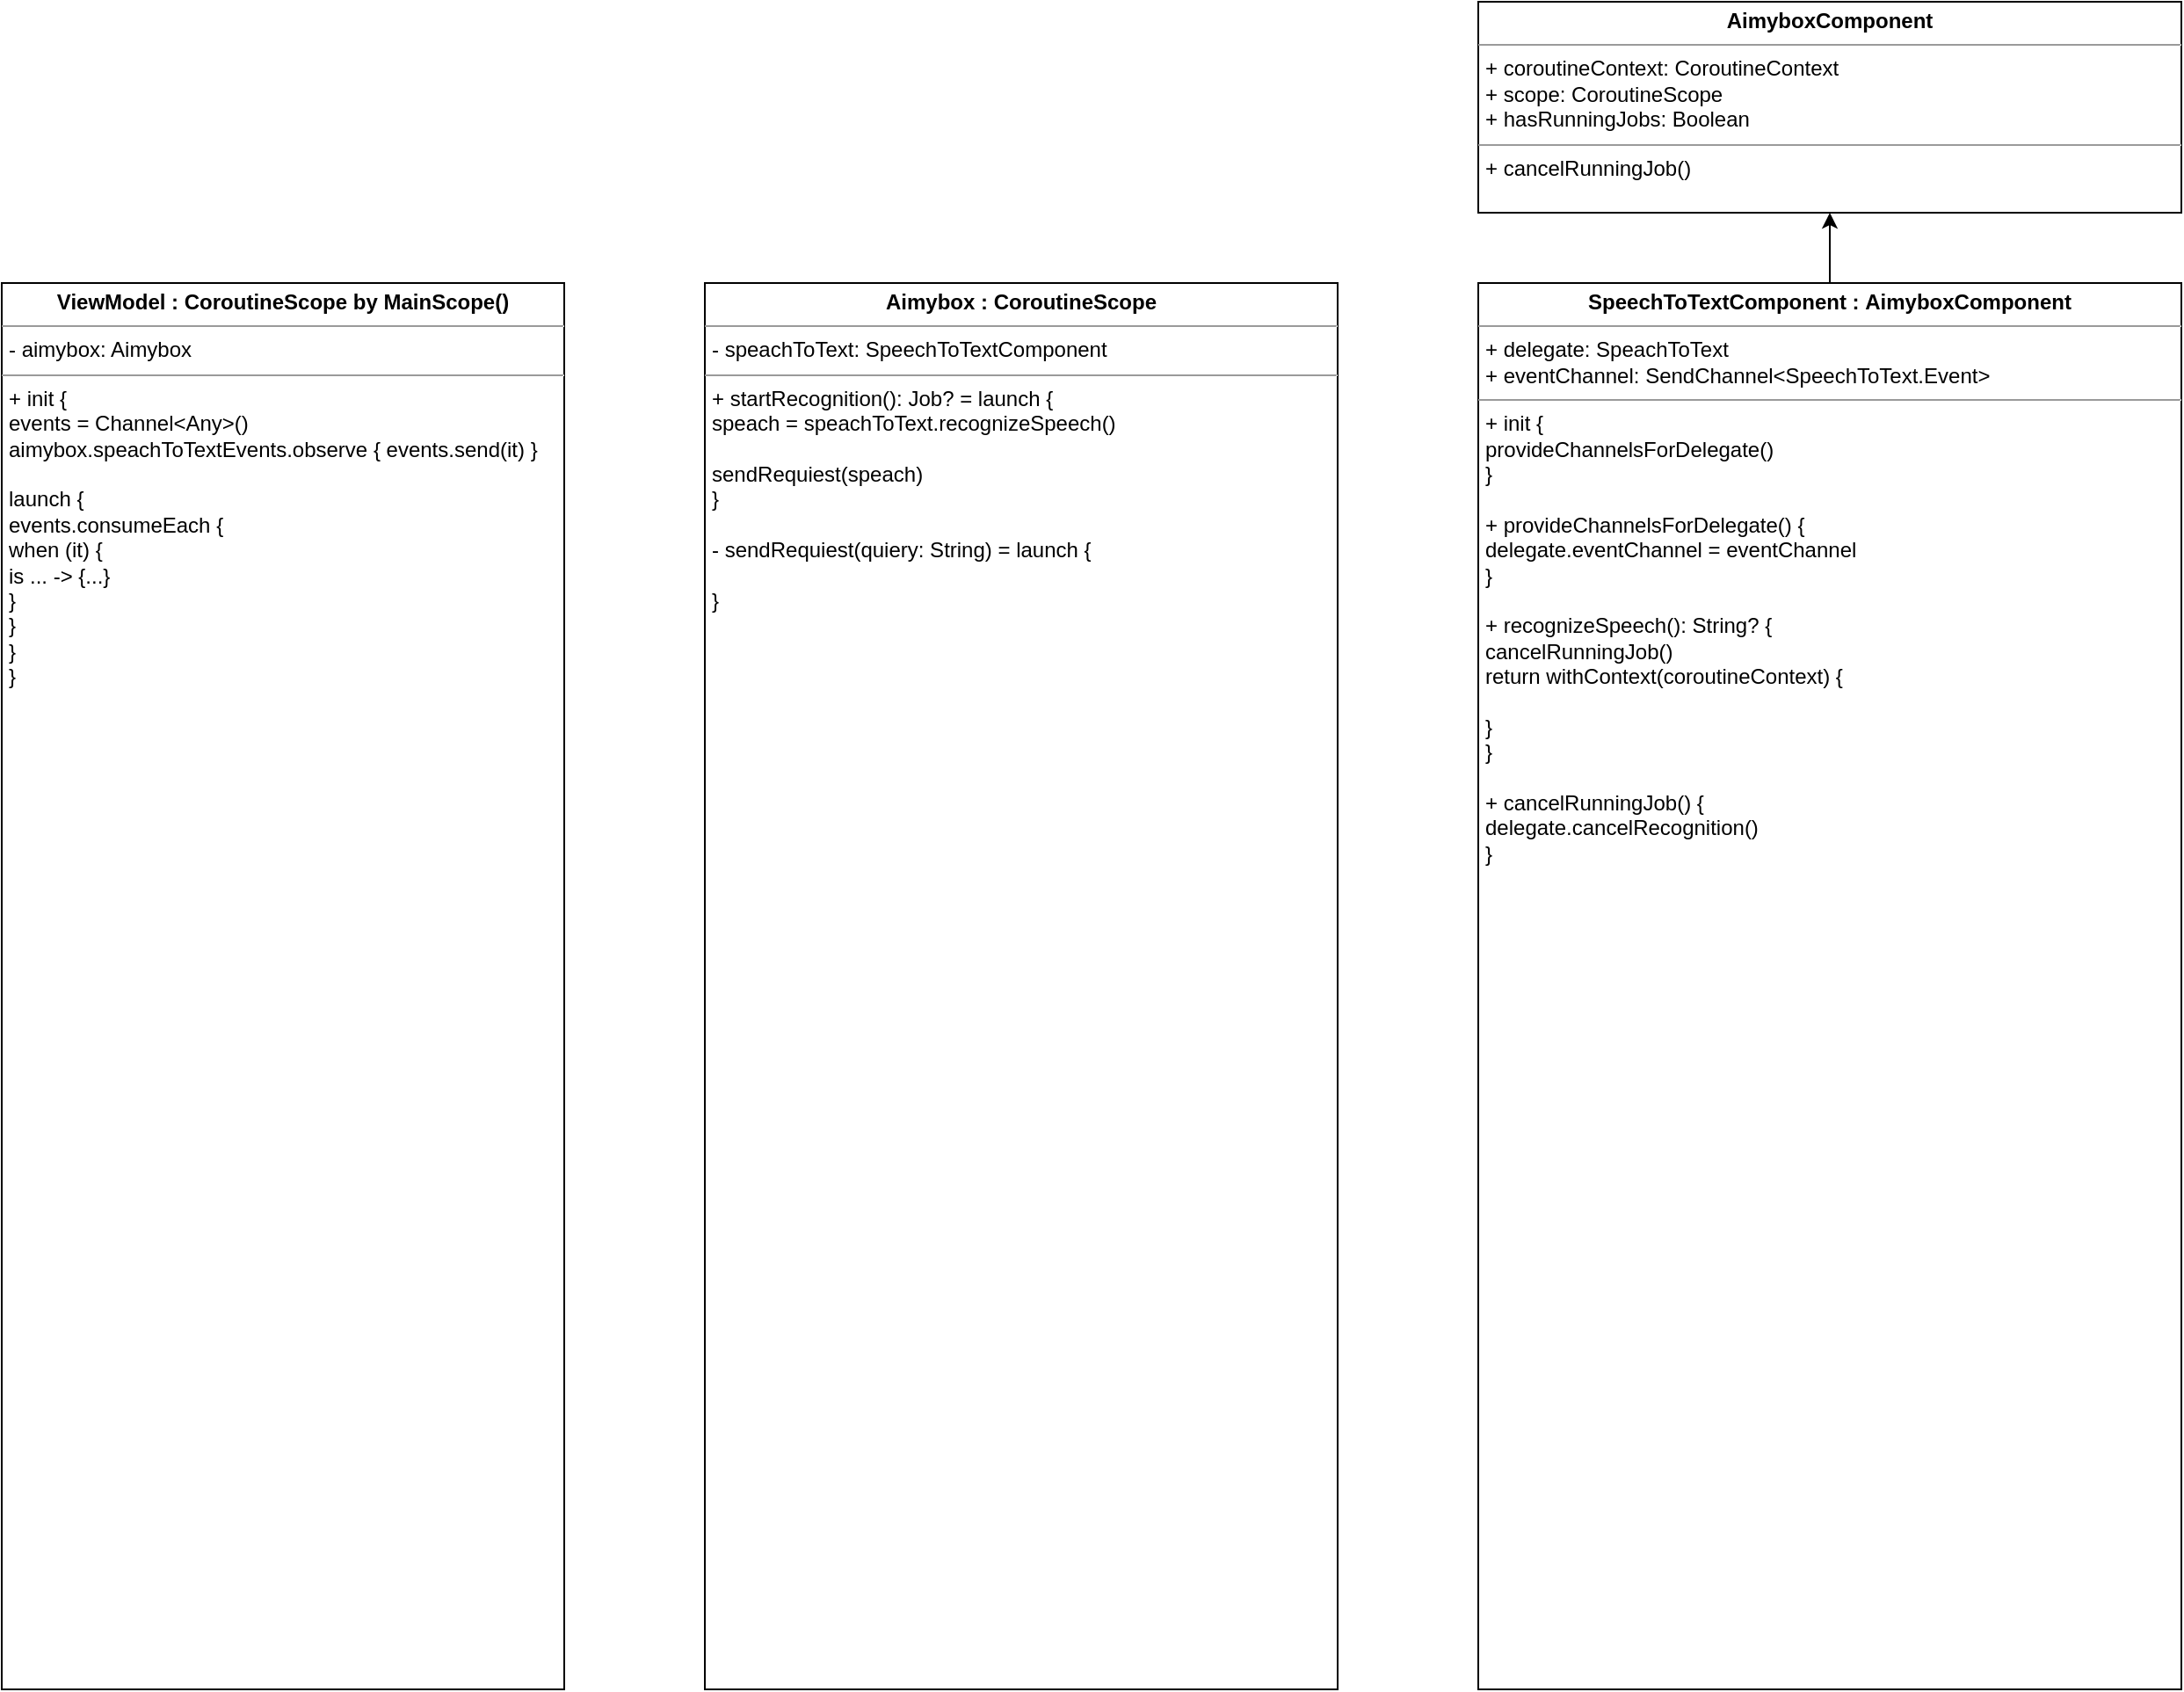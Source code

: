 <mxfile version="20.5.1" type="github">
  <diagram id="F1lN27uhS2r_S0fGPY-L" name="Страница 1">
    <mxGraphModel dx="946" dy="1815" grid="1" gridSize="10" guides="1" tooltips="1" connect="1" arrows="1" fold="1" page="1" pageScale="1" pageWidth="827" pageHeight="1169" math="0" shadow="0">
      <root>
        <mxCell id="0" />
        <mxCell id="1" parent="0" />
        <mxCell id="0ivPAX2kRAWEqdriSfRk-1" value="&lt;p style=&quot;margin:0px;margin-top:4px;text-align:center;&quot;&gt;&lt;b&gt;ViewModel :&amp;nbsp;&lt;/b&gt;&lt;b style=&quot;background-color: initial;&quot;&gt;CoroutineScope by MainScope()&lt;/b&gt;&lt;/p&gt;&lt;hr size=&quot;1&quot;&gt;&lt;p style=&quot;margin:0px;margin-left:4px;&quot;&gt;-&amp;nbsp;aimybox: Aimybox&lt;/p&gt;&lt;hr size=&quot;1&quot;&gt;&lt;p style=&quot;margin:0px;margin-left:4px;&quot;&gt;+ init {&lt;/p&gt;&lt;p style=&quot;margin:0px;margin-left:4px;&quot;&gt;events = Channel&amp;lt;Any&amp;gt;()&lt;/p&gt;&lt;p style=&quot;margin:0px;margin-left:4px;&quot;&gt;aimybox.speachToTextEvents.observe { events.send(it) }&lt;br&gt;&lt;/p&gt;&lt;p style=&quot;margin:0px;margin-left:4px;&quot;&gt;&lt;br&gt;&lt;/p&gt;&lt;p style=&quot;margin:0px;margin-left:4px;&quot;&gt;launch {&lt;/p&gt;&lt;p style=&quot;margin:0px;margin-left:4px;&quot;&gt;events.consumeEach {&lt;/p&gt;&lt;p style=&quot;margin:0px;margin-left:4px;&quot;&gt;when (it) {&lt;/p&gt;&lt;p style=&quot;margin:0px;margin-left:4px;&quot;&gt;is ... -&amp;gt; {...}&lt;/p&gt;&lt;p style=&quot;margin:0px;margin-left:4px;&quot;&gt;}&lt;/p&gt;&lt;p style=&quot;margin:0px;margin-left:4px;&quot;&gt;}&lt;/p&gt;&lt;p style=&quot;margin:0px;margin-left:4px;&quot;&gt;}&lt;/p&gt;&lt;p style=&quot;margin:0px;margin-left:4px;&quot;&gt;}&lt;/p&gt;" style="verticalAlign=top;align=left;overflow=fill;fontSize=12;fontFamily=Helvetica;html=1;" vertex="1" parent="1">
          <mxGeometry x="80" y="80" width="320" height="800" as="geometry" />
        </mxCell>
        <mxCell id="0ivPAX2kRAWEqdriSfRk-2" value="&lt;p style=&quot;margin:0px;margin-top:4px;text-align:center;&quot;&gt;&lt;b&gt;Aimybox&amp;nbsp;&lt;/b&gt;&lt;b style=&quot;background-color: initial;&quot;&gt;: CoroutineScope&lt;/b&gt;&lt;/p&gt;&lt;hr size=&quot;1&quot;&gt;&lt;p style=&quot;margin:0px;margin-left:4px;&quot;&gt;- speachToText: SpeechToTextComponent&lt;/p&gt;&lt;hr size=&quot;1&quot;&gt;&lt;p style=&quot;margin:0px;margin-left:4px;&quot;&gt;+ startRecognition(): Job? =&amp;nbsp;&lt;span style=&quot;background-color: initial;&quot;&gt;launch {&lt;/span&gt;&lt;/p&gt;&lt;p style=&quot;margin:0px;margin-left:4px;&quot;&gt;speach =&amp;nbsp;speachToText.recognizeSpeech()&lt;/p&gt;&lt;p style=&quot;margin:0px;margin-left:4px;&quot;&gt;&lt;br&gt;&lt;/p&gt;&lt;p style=&quot;margin:0px;margin-left:4px;&quot;&gt;sendRequiest(speach)&lt;/p&gt;&lt;p style=&quot;margin:0px;margin-left:4px;&quot;&gt;}&lt;/p&gt;&lt;p style=&quot;margin:0px;margin-left:4px;&quot;&gt;&lt;br&gt;&lt;/p&gt;&lt;p style=&quot;margin:0px;margin-left:4px;&quot;&gt;- sendRequiest(quiery: String) = launch {&lt;/p&gt;&lt;p style=&quot;margin:0px;margin-left:4px;&quot;&gt;&lt;br&gt;&lt;/p&gt;&lt;p style=&quot;margin:0px;margin-left:4px;&quot;&gt;}&lt;/p&gt;" style="verticalAlign=top;align=left;overflow=fill;fontSize=12;fontFamily=Helvetica;html=1;" vertex="1" parent="1">
          <mxGeometry x="480" y="80" width="360" height="800" as="geometry" />
        </mxCell>
        <mxCell id="0ivPAX2kRAWEqdriSfRk-5" value="" style="edgeStyle=orthogonalEdgeStyle;rounded=0;orthogonalLoop=1;jettySize=auto;html=1;" edge="1" parent="1" source="0ivPAX2kRAWEqdriSfRk-3" target="0ivPAX2kRAWEqdriSfRk-4">
          <mxGeometry relative="1" as="geometry" />
        </mxCell>
        <mxCell id="0ivPAX2kRAWEqdriSfRk-3" value="&lt;p style=&quot;margin:0px;margin-top:4px;text-align:center;&quot;&gt;&lt;b&gt;SpeechToTextComponent :&amp;nbsp;&lt;/b&gt;&lt;b style=&quot;background-color: initial;&quot;&gt;AimyboxComponent&lt;/b&gt;&lt;/p&gt;&lt;hr size=&quot;1&quot;&gt;&lt;p style=&quot;margin:0px;margin-left:4px;&quot;&gt;+ delegate: SpeachToText&lt;/p&gt;&lt;p style=&quot;margin:0px;margin-left:4px;&quot;&gt;+&amp;nbsp;eventChannel: SendChannel&amp;lt;SpeechToText.Event&amp;gt;&lt;/p&gt;&lt;hr size=&quot;1&quot;&gt;&lt;p style=&quot;margin:0px;margin-left:4px;&quot;&gt;+ init {&lt;/p&gt;&lt;p style=&quot;margin:0px;margin-left:4px;&quot;&gt;provideChannelsForDelegate()&lt;br&gt;&lt;/p&gt;&lt;p style=&quot;margin:0px;margin-left:4px;&quot;&gt;}&lt;/p&gt;&lt;p style=&quot;margin:0px;margin-left:4px;&quot;&gt;&lt;br&gt;&lt;/p&gt;&lt;p style=&quot;margin:0px;margin-left:4px;&quot;&gt;+&amp;nbsp;provideChannelsForDelegate() {&lt;/p&gt;&lt;p style=&quot;margin:0px;margin-left:4px;&quot;&gt;delegate.eventChannel = eventChannel&lt;br&gt;&lt;/p&gt;&lt;p style=&quot;margin:0px;margin-left:4px;&quot;&gt;}&lt;/p&gt;&lt;p style=&quot;margin:0px;margin-left:4px;&quot;&gt;&lt;br&gt;&lt;/p&gt;&lt;p style=&quot;margin:0px;margin-left:4px;&quot;&gt;+&amp;nbsp;recognizeSpeech(): String? {&lt;/p&gt;&lt;p style=&quot;margin:0px;margin-left:4px;&quot;&gt;cancelRunningJob()&lt;br&gt;&lt;/p&gt;&lt;p style=&quot;margin:0px;margin-left:4px;&quot;&gt;return withContext(coroutineContext) {&lt;br&gt;&lt;/p&gt;&lt;p style=&quot;margin:0px;margin-left:4px;&quot;&gt;&lt;br&gt;&lt;/p&gt;&lt;p style=&quot;margin:0px;margin-left:4px;&quot;&gt;}&lt;/p&gt;&lt;p style=&quot;margin:0px;margin-left:4px;&quot;&gt;}&lt;/p&gt;&lt;p style=&quot;margin:0px;margin-left:4px;&quot;&gt;&lt;br&gt;&lt;/p&gt;&lt;p style=&quot;margin:0px;margin-left:4px;&quot;&gt;+&amp;nbsp;cancelRunningJob() {&lt;/p&gt;&lt;p style=&quot;margin:0px;margin-left:4px;&quot;&gt;delegate.cancelRecognition()&lt;/p&gt;&lt;p style=&quot;margin:0px;margin-left:4px;&quot;&gt;}&lt;/p&gt;" style="verticalAlign=top;align=left;overflow=fill;fontSize=12;fontFamily=Helvetica;html=1;" vertex="1" parent="1">
          <mxGeometry x="920" y="80" width="400" height="800" as="geometry" />
        </mxCell>
        <mxCell id="0ivPAX2kRAWEqdriSfRk-4" value="&lt;p style=&quot;margin:0px;margin-top:4px;text-align:center;&quot;&gt;&lt;b&gt;AimyboxComponent&lt;/b&gt;&lt;br&gt;&lt;/p&gt;&lt;hr size=&quot;1&quot;&gt;&lt;p style=&quot;margin:0px;margin-left:4px;&quot;&gt;+ coroutineContext:&amp;nbsp;CoroutineContext&lt;/p&gt;&lt;p style=&quot;margin:0px;margin-left:4px;&quot;&gt;+&amp;nbsp;scope: CoroutineScope&lt;/p&gt;&lt;p style=&quot;margin:0px;margin-left:4px;&quot;&gt;+&amp;nbsp;hasRunningJobs: Boolean&lt;/p&gt;&lt;hr size=&quot;1&quot;&gt;&lt;p style=&quot;margin:0px;margin-left:4px;&quot;&gt;+ cancelRunningJob()&lt;/p&gt;" style="verticalAlign=top;align=left;overflow=fill;fontSize=12;fontFamily=Helvetica;html=1;" vertex="1" parent="1">
          <mxGeometry x="920" y="-80" width="400" height="120" as="geometry" />
        </mxCell>
      </root>
    </mxGraphModel>
  </diagram>
</mxfile>
